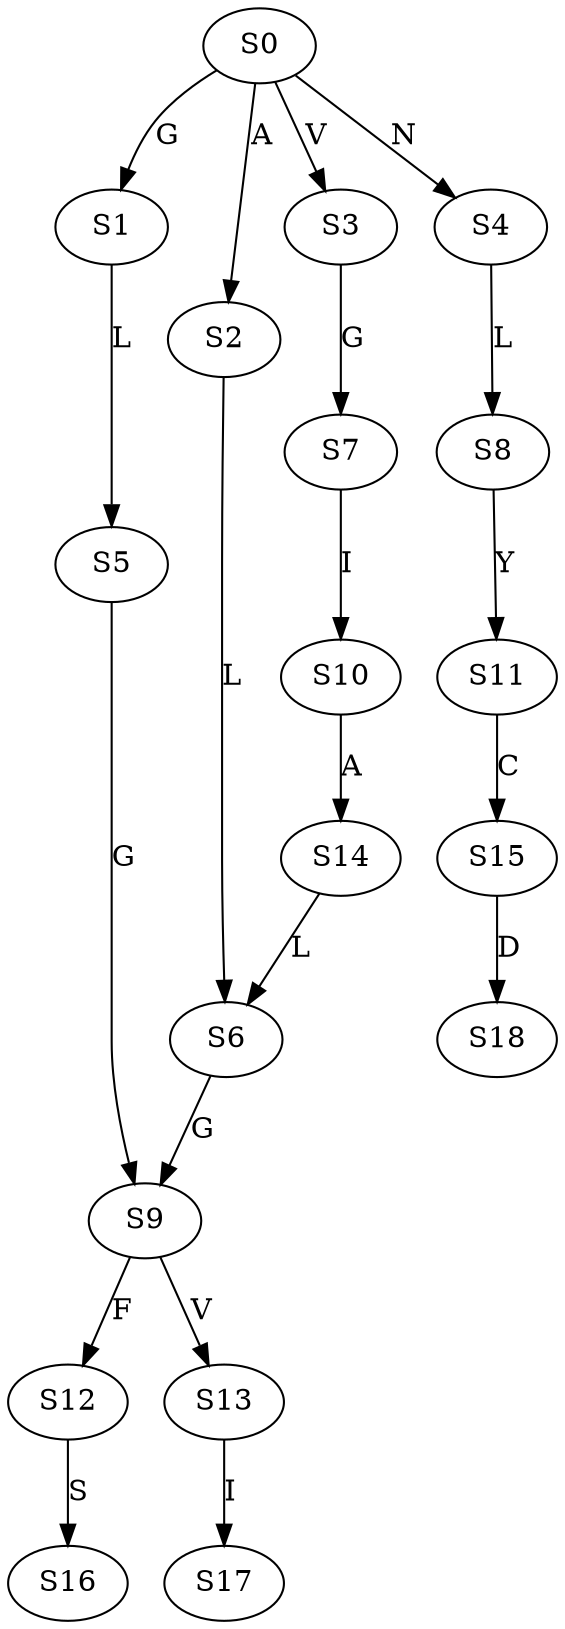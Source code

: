 strict digraph  {
	S0 -> S1 [ label = G ];
	S0 -> S2 [ label = A ];
	S0 -> S3 [ label = V ];
	S0 -> S4 [ label = N ];
	S1 -> S5 [ label = L ];
	S2 -> S6 [ label = L ];
	S3 -> S7 [ label = G ];
	S4 -> S8 [ label = L ];
	S5 -> S9 [ label = G ];
	S6 -> S9 [ label = G ];
	S7 -> S10 [ label = I ];
	S8 -> S11 [ label = Y ];
	S9 -> S12 [ label = F ];
	S9 -> S13 [ label = V ];
	S10 -> S14 [ label = A ];
	S11 -> S15 [ label = C ];
	S12 -> S16 [ label = S ];
	S13 -> S17 [ label = I ];
	S14 -> S6 [ label = L ];
	S15 -> S18 [ label = D ];
}
